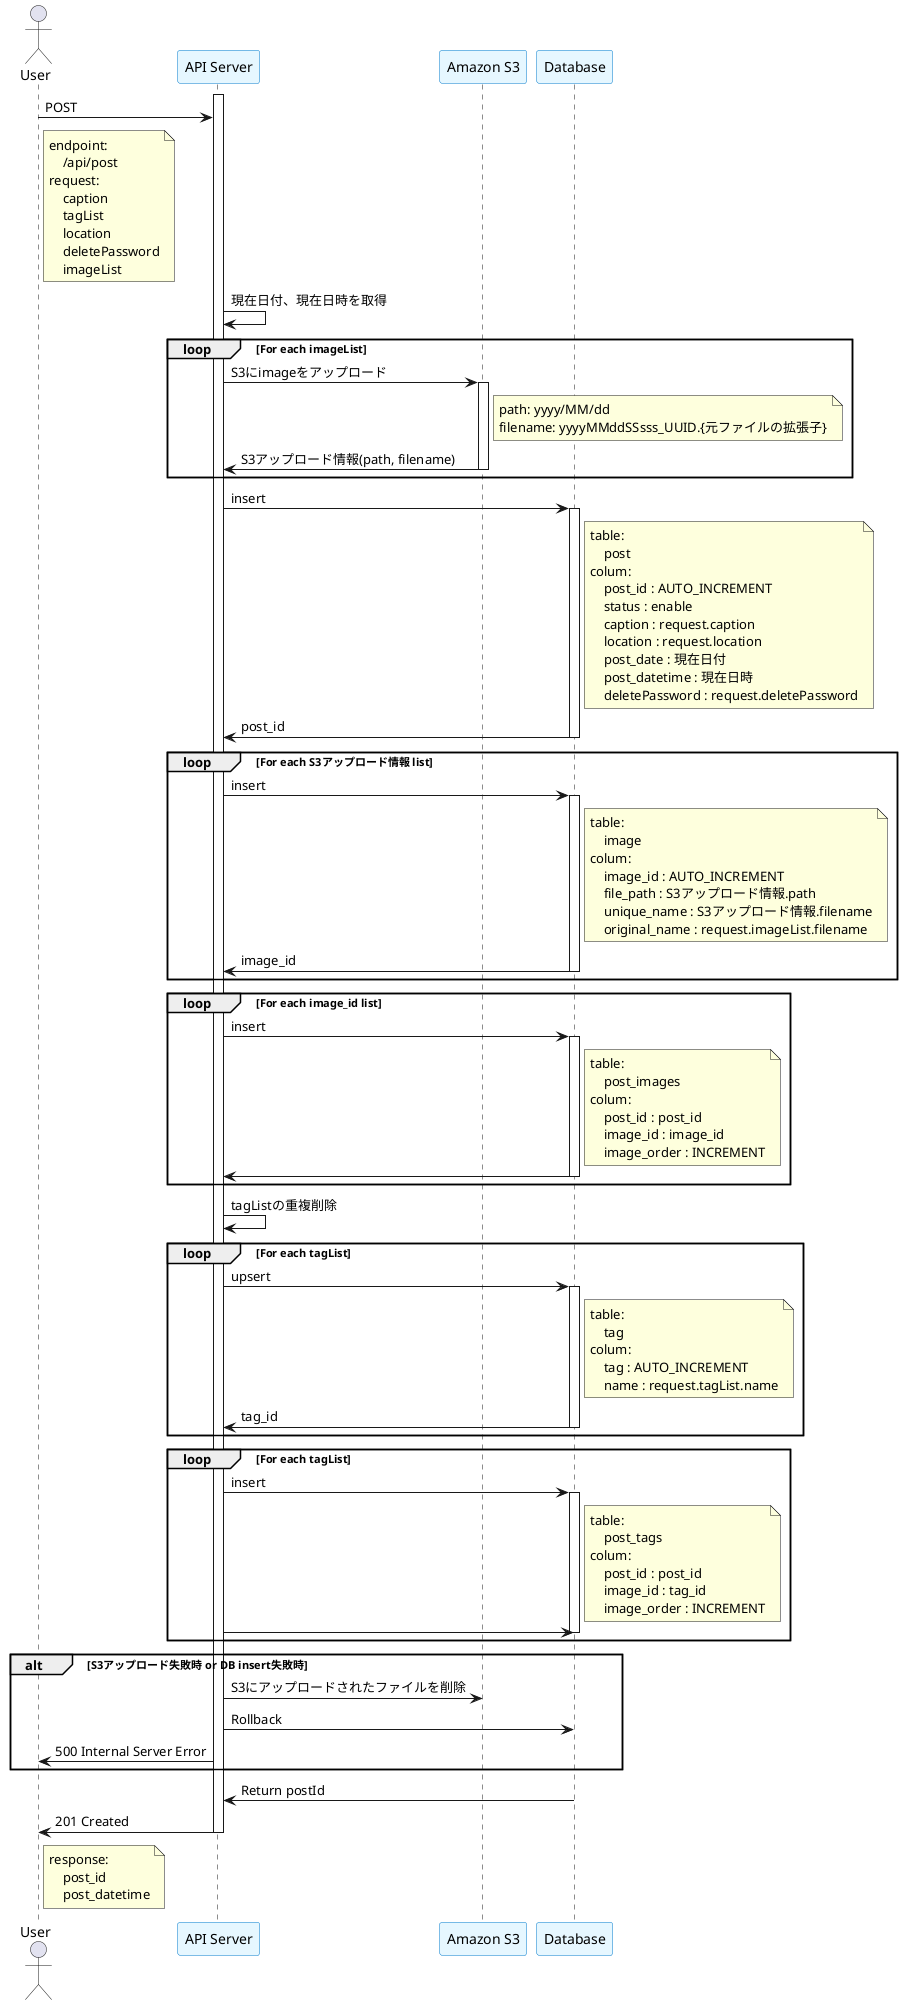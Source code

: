 @startuml
skinparam ParticipantBorderColor #007ACC
skinparam ParticipantBackgroundColor #E6F7FF

actor User as user
participant "API Server" as server
participant "Amazon S3" as S3
participant "Database" as DB

activate server
user -> server: POST
note right of user
    endpoint:
        /api/post
    request:
        caption
        tagList
        location
        deletePassword
        imageList
end note
server -> server: 現在日付、現在日時を取得
loop For each imageList
    server -> S3: S3にimageをアップロード
    note right of S3
        path: yyyy/MM/dd
        filename: yyyyMMddSSsss_UUID.{元ファイルの拡張子}
    end note
    activate S3
    S3 -> server: S3アップロード情報(path, filename)
    deactivate S3
end loop
server -> DB: insert
activate DB
    note right of DB
        table:
            post
        colum:
            post_id : AUTO_INCREMENT
            status : enable
            caption : request.caption
            location : request.location
            post_date : 現在日付
            post_datetime : 現在日時
            deletePassword : request.deletePassword
    end note
DB -> server: post_id
deactivate DB


loop For each S3アップロード情報 list
    server -> DB: insert
    activate DB
        note right of DB
            table:
                image
            colum:
                image_id : AUTO_INCREMENT
                file_path : S3アップロード情報.path
                unique_name : S3アップロード情報.filename
                original_name : request.imageList.filename
        end note
    DB -> server: image_id
    deactivate DB
end loop

loop For each image_id list
    server -> DB: insert
    activate DB
    note right of DB
        table:
            post_images
        colum:
            post_id : post_id
            image_id : image_id
            image_order : INCREMENT
    end note
    DB -> server:
    deactivate DB
end loop

server -> server: tagListの重複削除

loop For each tagList
    server -> DB: upsert
    activate DB
    note right of DB
        table:
            tag
        colum:
            tag : AUTO_INCREMENT
            name : request.tagList.name
    end note
    DB -> server:  tag_id
    deactivate DB
end loop

loop For each tagList

    server -> DB: insert
    activate DB
        note right of DB
            table:
                post_tags
            colum:
                post_id : post_id
                image_id : tag_id
                image_order : INCREMENT
        end note
    server -> DB:
    deactivate DB
end loop

alt S3アップロード失敗時 or DB insert失敗時
    server -> S3: S3にアップロードされたファイルを削除
    server -> DB: Rollback
    server -> user: 500 Internal Server Error
end alt

DB -> server: Return postId
server -> user: 201 Created
note right of user
    response:
        post_id
        post_datetime
end note
deactivate server
@enduml